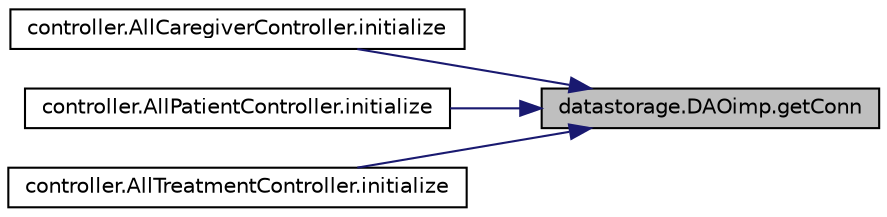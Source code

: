 digraph "datastorage.DAOimp.getConn"
{
 // LATEX_PDF_SIZE
  edge [fontname="Helvetica",fontsize="10",labelfontname="Helvetica",labelfontsize="10"];
  node [fontname="Helvetica",fontsize="10",shape=record];
  rankdir="RL";
  Node1 [label="datastorage.DAOimp.getConn",height=0.2,width=0.4,color="black", fillcolor="grey75", style="filled", fontcolor="black",tooltip=" "];
  Node1 -> Node2 [dir="back",color="midnightblue",fontsize="10",style="solid",fontname="Helvetica"];
  Node2 [label="controller.AllCaregiverController.initialize",height=0.2,width=0.4,color="black", fillcolor="white", style="filled",URL="$d4/da8/classcontroller_1_1AllCaregiverController.html#a3e3648951a34837d6862149c924ceac4",tooltip="Initializes the corresponding fields."];
  Node1 -> Node3 [dir="back",color="midnightblue",fontsize="10",style="solid",fontname="Helvetica"];
  Node3 [label="controller.AllPatientController.initialize",height=0.2,width=0.4,color="black", fillcolor="white", style="filled",URL="$d0/dbc/classcontroller_1_1AllPatientController.html#a674a447e8e56d6f16ab32345917c57af",tooltip="Initializes the corresponding fields."];
  Node1 -> Node4 [dir="back",color="midnightblue",fontsize="10",style="solid",fontname="Helvetica"];
  Node4 [label="controller.AllTreatmentController.initialize",height=0.2,width=0.4,color="black", fillcolor="white", style="filled",URL="$d3/d3f/classcontroller_1_1AllTreatmentController.html#a06b12fc992cae2f06560f77a794623e9",tooltip="Initializes the corresponding fields."];
}
